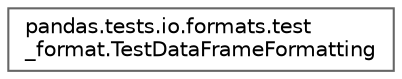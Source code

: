 digraph "Graphical Class Hierarchy"
{
 // LATEX_PDF_SIZE
  bgcolor="transparent";
  edge [fontname=Helvetica,fontsize=10,labelfontname=Helvetica,labelfontsize=10];
  node [fontname=Helvetica,fontsize=10,shape=box,height=0.2,width=0.4];
  rankdir="LR";
  Node0 [id="Node000000",label="pandas.tests.io.formats.test\l_format.TestDataFrameFormatting",height=0.2,width=0.4,color="grey40", fillcolor="white", style="filled",URL="$d8/d88/classpandas_1_1tests_1_1io_1_1formats_1_1test__format_1_1TestDataFrameFormatting.html",tooltip=" "];
}
